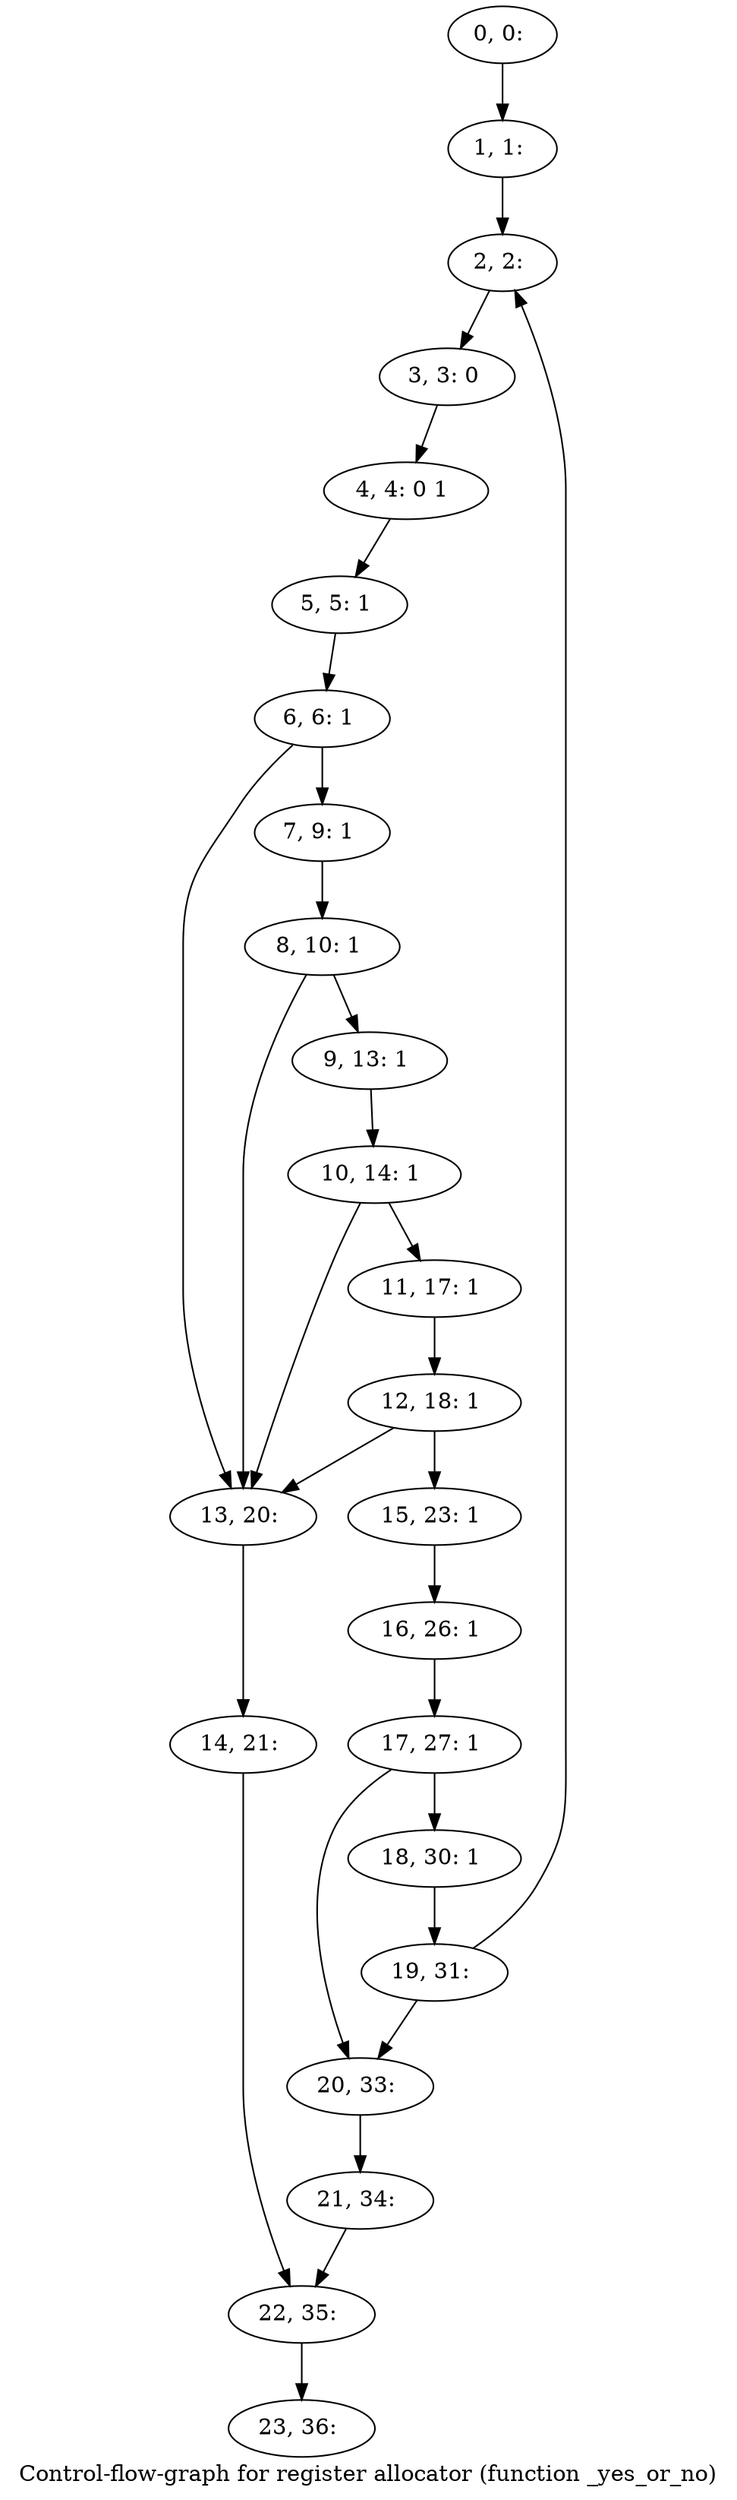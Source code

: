 digraph G {
graph [label="Control-flow-graph for register allocator (function _yes_or_no)"]
0[label="0, 0: "];
1[label="1, 1: "];
2[label="2, 2: "];
3[label="3, 3: 0 "];
4[label="4, 4: 0 1 "];
5[label="5, 5: 1 "];
6[label="6, 6: 1 "];
7[label="7, 9: 1 "];
8[label="8, 10: 1 "];
9[label="9, 13: 1 "];
10[label="10, 14: 1 "];
11[label="11, 17: 1 "];
12[label="12, 18: 1 "];
13[label="13, 20: "];
14[label="14, 21: "];
15[label="15, 23: 1 "];
16[label="16, 26: 1 "];
17[label="17, 27: 1 "];
18[label="18, 30: 1 "];
19[label="19, 31: "];
20[label="20, 33: "];
21[label="21, 34: "];
22[label="22, 35: "];
23[label="23, 36: "];
0->1 ;
1->2 ;
2->3 ;
3->4 ;
4->5 ;
5->6 ;
6->7 ;
6->13 ;
7->8 ;
8->9 ;
8->13 ;
9->10 ;
10->11 ;
10->13 ;
11->12 ;
12->13 ;
12->15 ;
13->14 ;
14->22 ;
15->16 ;
16->17 ;
17->18 ;
17->20 ;
18->19 ;
19->20 ;
19->2 ;
20->21 ;
21->22 ;
22->23 ;
}

